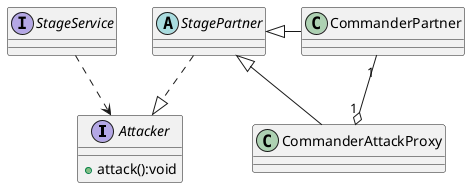 @startuml proxy-pattern

interface Attacker {
  + attack():void
}

abstract class StagePartner {
  
}

class CommanderPartner 
class CommanderAttackProxy

StagePartner ..|> Attacker

StagePartner <|- CommanderPartner

CommanderAttackProxy -up-|> StagePartner
CommanderPartner "1" --o "1" CommanderAttackProxy

interface StageService 

StageService ..> Attacker

@enduml